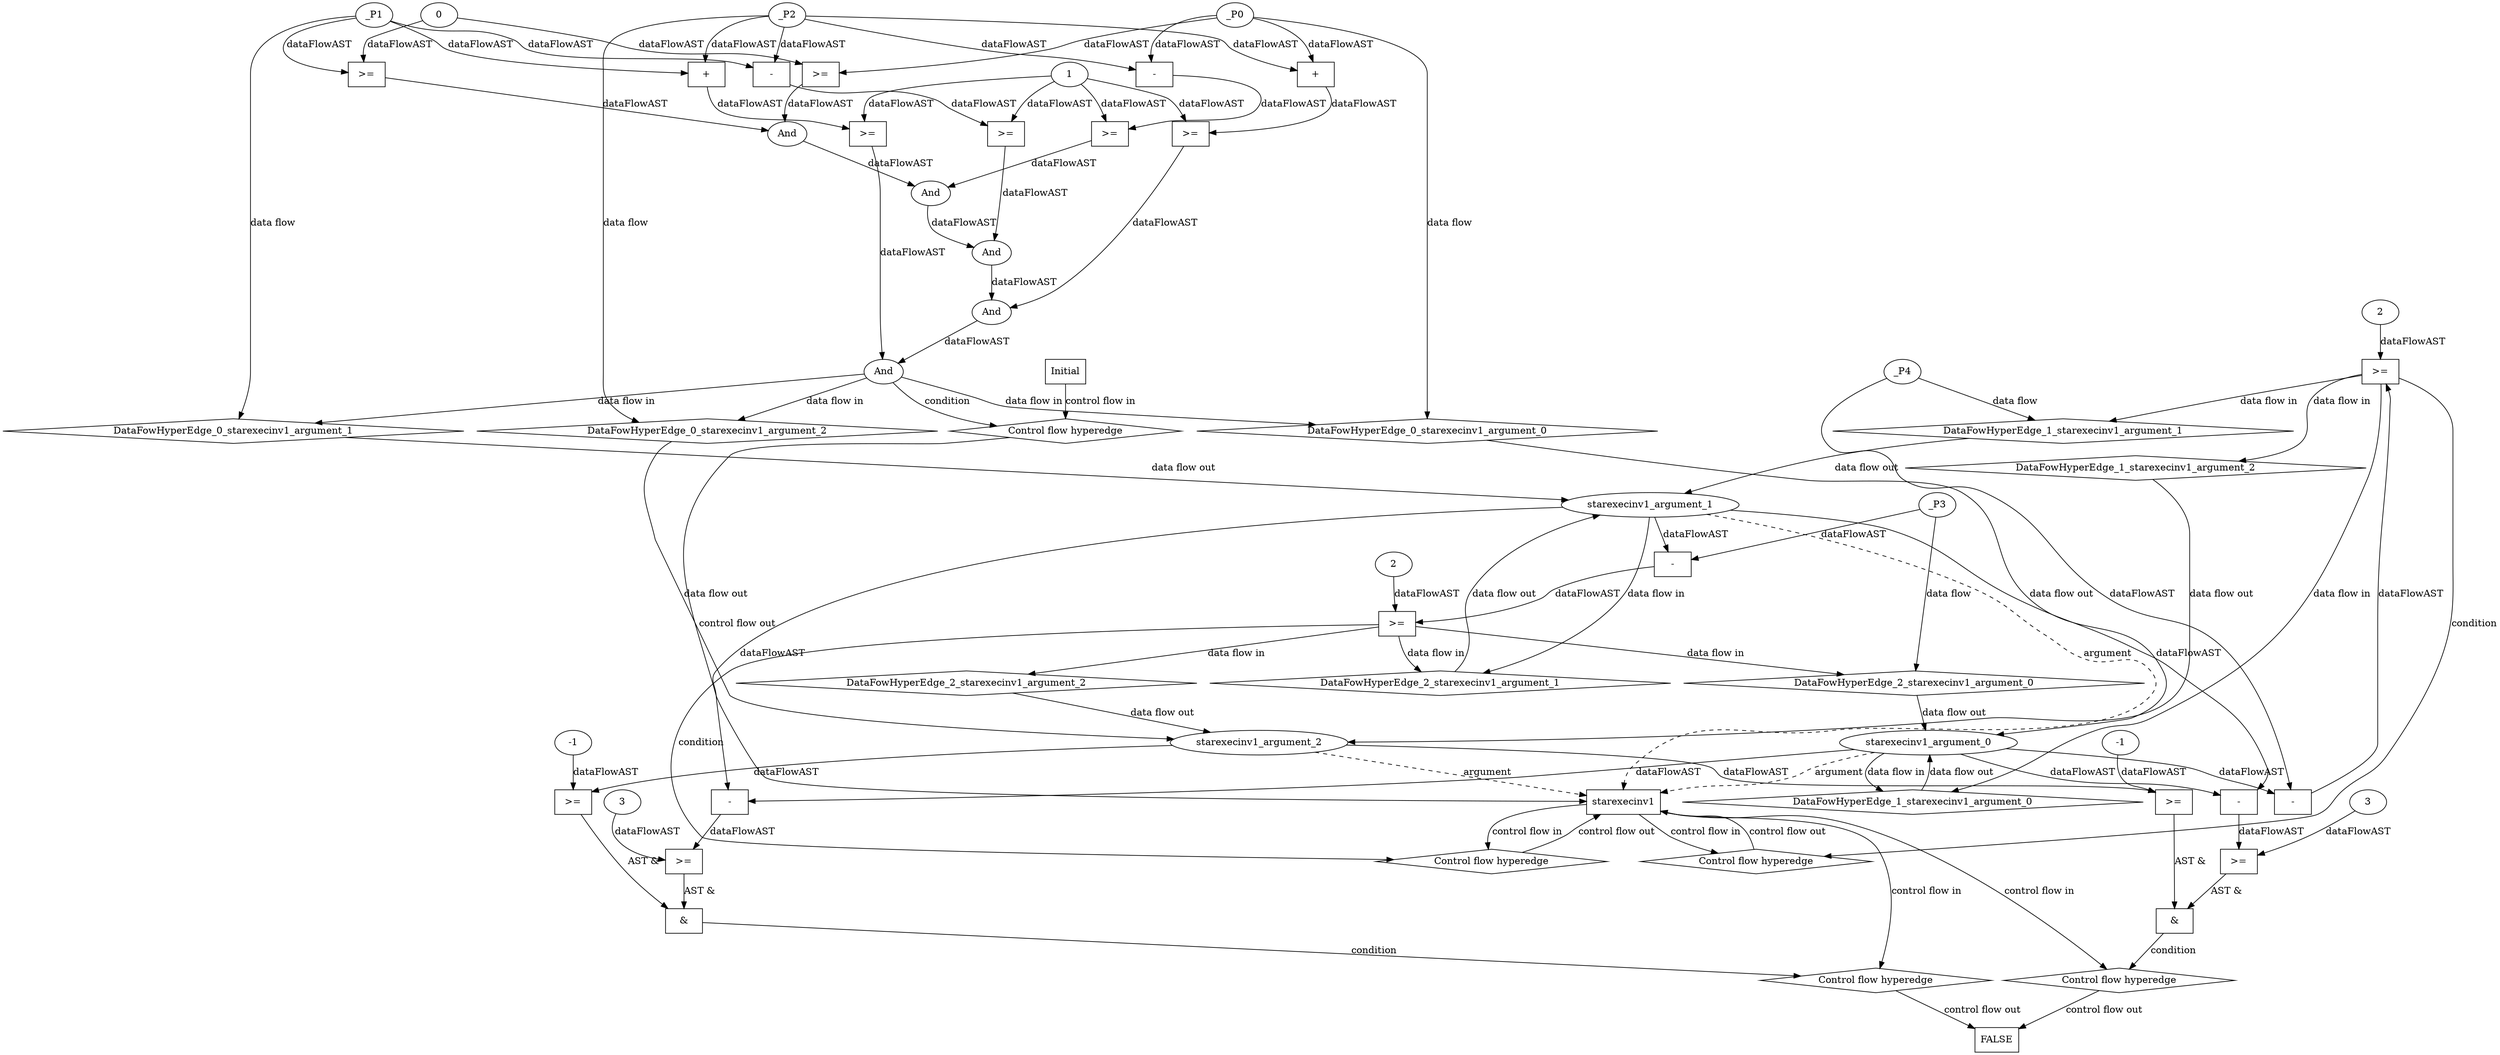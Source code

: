 digraph dag {
"starexecinv1" [label="starexecinv1" nodeName="starexecinv1" class=cfn  shape="rect"];
FALSE [label="FALSE" nodeName=FALSE class=cfn  shape="rect"];
Initial [label="Initial" nodeName=Initial class=cfn  shape="rect"];
ControlFowHyperEdge_0 [label="Control flow hyperedge" nodeName=ControlFowHyperEdge_0 class=controlFlowHyperEdge shape="diamond"];
"Initial" -> ControlFowHyperEdge_0 [label="control flow in"]
ControlFowHyperEdge_0 -> "starexecinv1" [label="control flow out"]
ControlFowHyperEdge_1 [label="Control flow hyperedge" nodeName=ControlFowHyperEdge_1 class=controlFlowHyperEdge shape="diamond"];
"starexecinv1" -> ControlFowHyperEdge_1 [label="control flow in"]
ControlFowHyperEdge_1 -> "starexecinv1" [label="control flow out"]
ControlFowHyperEdge_2 [label="Control flow hyperedge" nodeName=ControlFowHyperEdge_2 class=controlFlowHyperEdge shape="diamond"];
"starexecinv1" -> ControlFowHyperEdge_2 [label="control flow in"]
ControlFowHyperEdge_2 -> "starexecinv1" [label="control flow out"]
ControlFowHyperEdge_3 [label="Control flow hyperedge" nodeName=ControlFowHyperEdge_3 class=controlFlowHyperEdge shape="diamond"];
"starexecinv1" -> ControlFowHyperEdge_3 [label="control flow in"]
ControlFowHyperEdge_3 -> "FALSE" [label="control flow out"]
ControlFowHyperEdge_4 [label="Control flow hyperedge" nodeName=ControlFowHyperEdge_4 class=controlFlowHyperEdge shape="diamond"];
"starexecinv1" -> ControlFowHyperEdge_4 [label="control flow in"]
ControlFowHyperEdge_4 -> "FALSE" [label="control flow out"]
"starexecinv1_argument_0" [label="starexecinv1_argument_0" nodeName=argument0 class=argument  head="starexecinv1" shape="oval"];
"starexecinv1_argument_0" -> "starexecinv1"[label="argument" style="dashed"]
"starexecinv1_argument_1" [label="starexecinv1_argument_1" nodeName=argument1 class=argument  head="starexecinv1" shape="oval"];
"starexecinv1_argument_1" -> "starexecinv1"[label="argument" style="dashed"]
"starexecinv1_argument_2" [label="starexecinv1_argument_2" nodeName=argument2 class=argument  head="starexecinv1" shape="oval"];
"starexecinv1_argument_2" -> "starexecinv1"[label="argument" style="dashed"]

"xxxstarexecinv1___Initial_0xxxguard_0_node_0" [label="And" nodeName="xxxstarexecinv1___Initial_0xxxguard_0_node_0" class=Operator ];
"xxxstarexecinv1___Initial_0xxxguard_0_node_1" [label="And" nodeName="xxxstarexecinv1___Initial_0xxxguard_0_node_1" class=Operator ];
"xxxstarexecinv1___Initial_0xxxguard_0_node_2" [label="And" nodeName="xxxstarexecinv1___Initial_0xxxguard_0_node_2" class=Operator ];
"xxxstarexecinv1___Initial_0xxxguard_0_node_3" [label="And" nodeName="xxxstarexecinv1___Initial_0xxxguard_0_node_3" class=Operator ];
"xxxstarexecinv1___Initial_0xxxguard_0_node_4" [label="And" nodeName="xxxstarexecinv1___Initial_0xxxguard_0_node_4" class=Operator ];
"xxxstarexecinv1___Initial_0xxxguard_0_node_5" [label=">=" nodeName="xxxstarexecinv1___Initial_0xxxguard_0_node_5" class=Operator  shape="rect"];
"xxxstarexecinv1___Initial_0xxxguard_0_node_7" [label="0" nodeName="xxxstarexecinv1___Initial_0xxxguard_0_node_7" class=Literal ];
"xxxstarexecinv1___Initial_0xxxguard_0_node_8" [label=">=" nodeName="xxxstarexecinv1___Initial_0xxxguard_0_node_8" class=Operator  shape="rect"];
"xxxstarexecinv1___Initial_0xxxguard_0_node_11" [label=">=" nodeName="xxxstarexecinv1___Initial_0xxxguard_0_node_11" class=Operator  shape="rect"];
"xxxstarexecinv1___Initial_0xxxguard_0_node_12" [label="-" nodeName="xxxstarexecinv1___Initial_0xxxguard_0_node_12" class= Operator shape="rect"];
"xxxstarexecinv1___Initial_0xxxguard_0_node_15" [label="1" nodeName="xxxstarexecinv1___Initial_0xxxguard_0_node_15" class=Literal ];
"xxxstarexecinv1___Initial_0xxxguard_0_node_16" [label=">=" nodeName="xxxstarexecinv1___Initial_0xxxguard_0_node_16" class=Operator  shape="rect"];
"xxxstarexecinv1___Initial_0xxxguard_0_node_17" [label="-" nodeName="xxxstarexecinv1___Initial_0xxxguard_0_node_17" class= Operator shape="rect"];
"xxxstarexecinv1___Initial_0xxxguard_0_node_21" [label=">=" nodeName="xxxstarexecinv1___Initial_0xxxguard_0_node_21" class=Operator  shape="rect"];
"xxxstarexecinv1___Initial_0xxxguard_0_node_22" [label="+" nodeName="xxxstarexecinv1___Initial_0xxxguard_0_node_22" class= Operator shape="rect"];
"xxxstarexecinv1___Initial_0xxxguard_0_node_26" [label=">=" nodeName="xxxstarexecinv1___Initial_0xxxguard_0_node_26" class=Operator  shape="rect"];
"xxxstarexecinv1___Initial_0xxxguard_0_node_27" [label="+" nodeName="xxxstarexecinv1___Initial_0xxxguard_0_node_27" class= Operator shape="rect"];
"xxxstarexecinv1___Initial_0xxxguard_0_node_1" -> "xxxstarexecinv1___Initial_0xxxguard_0_node_0"[label="dataFlowAST"]
"xxxstarexecinv1___Initial_0xxxguard_0_node_26" -> "xxxstarexecinv1___Initial_0xxxguard_0_node_0"[label="dataFlowAST"]
"xxxstarexecinv1___Initial_0xxxguard_0_node_2" -> "xxxstarexecinv1___Initial_0xxxguard_0_node_1"[label="dataFlowAST"]
"xxxstarexecinv1___Initial_0xxxguard_0_node_21" -> "xxxstarexecinv1___Initial_0xxxguard_0_node_1"[label="dataFlowAST"]
"xxxstarexecinv1___Initial_0xxxguard_0_node_3" -> "xxxstarexecinv1___Initial_0xxxguard_0_node_2"[label="dataFlowAST"]
"xxxstarexecinv1___Initial_0xxxguard_0_node_16" -> "xxxstarexecinv1___Initial_0xxxguard_0_node_2"[label="dataFlowAST"]
"xxxstarexecinv1___Initial_0xxxguard_0_node_4" -> "xxxstarexecinv1___Initial_0xxxguard_0_node_3"[label="dataFlowAST"]
"xxxstarexecinv1___Initial_0xxxguard_0_node_11" -> "xxxstarexecinv1___Initial_0xxxguard_0_node_3"[label="dataFlowAST"]
"xxxstarexecinv1___Initial_0xxxguard_0_node_5" -> "xxxstarexecinv1___Initial_0xxxguard_0_node_4"[label="dataFlowAST"]
"xxxstarexecinv1___Initial_0xxxguard_0_node_8" -> "xxxstarexecinv1___Initial_0xxxguard_0_node_4"[label="dataFlowAST"]
"xxxstarexecinv1___Initial_0xxxdataFlow_0_node_0" -> "xxxstarexecinv1___Initial_0xxxguard_0_node_5"[label="dataFlowAST"]
"xxxstarexecinv1___Initial_0xxxguard_0_node_7" -> "xxxstarexecinv1___Initial_0xxxguard_0_node_5"[label="dataFlowAST"]
"xxxstarexecinv1___Initial_0xxxdataFlow1_node_0" -> "xxxstarexecinv1___Initial_0xxxguard_0_node_8"[label="dataFlowAST"]
"xxxstarexecinv1___Initial_0xxxguard_0_node_7" -> "xxxstarexecinv1___Initial_0xxxguard_0_node_8"[label="dataFlowAST"]
"xxxstarexecinv1___Initial_0xxxguard_0_node_12" -> "xxxstarexecinv1___Initial_0xxxguard_0_node_11"[label="dataFlowAST"]
"xxxstarexecinv1___Initial_0xxxguard_0_node_15" -> "xxxstarexecinv1___Initial_0xxxguard_0_node_11"[label="dataFlowAST"]
"xxxstarexecinv1___Initial_0xxxdataFlow2_node_0" -> "xxxstarexecinv1___Initial_0xxxguard_0_node_12"[label="dataFlowAST"]
"xxxstarexecinv1___Initial_0xxxdataFlow_0_node_0" -> "xxxstarexecinv1___Initial_0xxxguard_0_node_12"[label="dataFlowAST"]
"xxxstarexecinv1___Initial_0xxxguard_0_node_17" -> "xxxstarexecinv1___Initial_0xxxguard_0_node_16"[label="dataFlowAST"]
"xxxstarexecinv1___Initial_0xxxguard_0_node_15" -> "xxxstarexecinv1___Initial_0xxxguard_0_node_16"[label="dataFlowAST"]
"xxxstarexecinv1___Initial_0xxxdataFlow2_node_0" -> "xxxstarexecinv1___Initial_0xxxguard_0_node_17"[label="dataFlowAST"]
"xxxstarexecinv1___Initial_0xxxdataFlow1_node_0" -> "xxxstarexecinv1___Initial_0xxxguard_0_node_17"[label="dataFlowAST"]
"xxxstarexecinv1___Initial_0xxxguard_0_node_22" -> "xxxstarexecinv1___Initial_0xxxguard_0_node_21"[label="dataFlowAST"]
"xxxstarexecinv1___Initial_0xxxguard_0_node_15" -> "xxxstarexecinv1___Initial_0xxxguard_0_node_21"[label="dataFlowAST"]
"xxxstarexecinv1___Initial_0xxxdataFlow2_node_0" -> "xxxstarexecinv1___Initial_0xxxguard_0_node_22"[label="dataFlowAST"]
"xxxstarexecinv1___Initial_0xxxdataFlow_0_node_0" -> "xxxstarexecinv1___Initial_0xxxguard_0_node_22"[label="dataFlowAST"]
"xxxstarexecinv1___Initial_0xxxguard_0_node_27" -> "xxxstarexecinv1___Initial_0xxxguard_0_node_26"[label="dataFlowAST"]
"xxxstarexecinv1___Initial_0xxxguard_0_node_15" -> "xxxstarexecinv1___Initial_0xxxguard_0_node_26"[label="dataFlowAST"]
"xxxstarexecinv1___Initial_0xxxdataFlow2_node_0" -> "xxxstarexecinv1___Initial_0xxxguard_0_node_27"[label="dataFlowAST"]
"xxxstarexecinv1___Initial_0xxxdataFlow1_node_0" -> "xxxstarexecinv1___Initial_0xxxguard_0_node_27"[label="dataFlowAST"]

"xxxstarexecinv1___Initial_0xxxguard_0_node_0" -> "ControlFowHyperEdge_0" [label="condition"];
"xxxstarexecinv1___Initial_0xxxdataFlow_0_node_0" [label="_P0" nodeName="xxxstarexecinv1___Initial_0xxxdataFlow_0_node_0" class=Constant ];

"xxxstarexecinv1___Initial_0xxxdataFlow_0_node_0" -> "DataFowHyperEdge_0_starexecinv1_argument_0" [label="data flow"];
"xxxstarexecinv1___Initial_0xxxdataFlow1_node_0" [label="_P1" nodeName="xxxstarexecinv1___Initial_0xxxdataFlow1_node_0" class=Constant ];

"xxxstarexecinv1___Initial_0xxxdataFlow1_node_0" -> "DataFowHyperEdge_0_starexecinv1_argument_1" [label="data flow"];
"xxxstarexecinv1___Initial_0xxxdataFlow2_node_0" [label="_P2" nodeName="xxxstarexecinv1___Initial_0xxxdataFlow2_node_0" class=Constant ];

"xxxstarexecinv1___Initial_0xxxdataFlow2_node_0" -> "DataFowHyperEdge_0_starexecinv1_argument_2" [label="data flow"];
"xxxstarexecinv1___starexecinv1_1xxxguard_0_node_0" [label=">=" nodeName="xxxstarexecinv1___starexecinv1_1xxxguard_0_node_0" class=Operator  shape="rect"];
"xxxstarexecinv1___starexecinv1_1xxxguard_0_node_1" [label="-" nodeName="xxxstarexecinv1___starexecinv1_1xxxguard_0_node_1" class= Operator shape="rect"];
"xxxstarexecinv1___starexecinv1_1xxxguard_0_node_4" [label="2" nodeName="xxxstarexecinv1___starexecinv1_1xxxguard_0_node_4" class=Literal ];
"xxxstarexecinv1___starexecinv1_1xxxguard_0_node_1" -> "xxxstarexecinv1___starexecinv1_1xxxguard_0_node_0"[label="dataFlowAST"]
"xxxstarexecinv1___starexecinv1_1xxxguard_0_node_4" -> "xxxstarexecinv1___starexecinv1_1xxxguard_0_node_0"[label="dataFlowAST"]
"starexecinv1_argument_0" -> "xxxstarexecinv1___starexecinv1_1xxxguard_0_node_1"[label="dataFlowAST"]
"xxxstarexecinv1___starexecinv1_1xxxdataFlow_0_node_0" -> "xxxstarexecinv1___starexecinv1_1xxxguard_0_node_1"[label="dataFlowAST"]

"xxxstarexecinv1___starexecinv1_1xxxguard_0_node_0" -> "ControlFowHyperEdge_1" [label="condition"];
"xxxstarexecinv1___starexecinv1_1xxxdataFlow_0_node_0" [label="_P4" nodeName="xxxstarexecinv1___starexecinv1_1xxxdataFlow_0_node_0" class=Constant ];

"xxxstarexecinv1___starexecinv1_1xxxdataFlow_0_node_0" -> "DataFowHyperEdge_1_starexecinv1_argument_1" [label="data flow"];
"xxxstarexecinv1___starexecinv1_2xxxguard_0_node_0" [label=">=" nodeName="xxxstarexecinv1___starexecinv1_2xxxguard_0_node_0" class=Operator  shape="rect"];
"xxxstarexecinv1___starexecinv1_2xxxguard_0_node_1" [label="-" nodeName="xxxstarexecinv1___starexecinv1_2xxxguard_0_node_1" class= Operator shape="rect"];
"xxxstarexecinv1___starexecinv1_2xxxguard_0_node_4" [label="2" nodeName="xxxstarexecinv1___starexecinv1_2xxxguard_0_node_4" class=Literal ];
"xxxstarexecinv1___starexecinv1_2xxxguard_0_node_1" -> "xxxstarexecinv1___starexecinv1_2xxxguard_0_node_0"[label="dataFlowAST"]
"xxxstarexecinv1___starexecinv1_2xxxguard_0_node_4" -> "xxxstarexecinv1___starexecinv1_2xxxguard_0_node_0"[label="dataFlowAST"]
"starexecinv1_argument_1" -> "xxxstarexecinv1___starexecinv1_2xxxguard_0_node_1"[label="dataFlowAST"]
"xxxstarexecinv1___starexecinv1_2xxxdataFlow_0_node_0" -> "xxxstarexecinv1___starexecinv1_2xxxguard_0_node_1"[label="dataFlowAST"]

"xxxstarexecinv1___starexecinv1_2xxxguard_0_node_0" -> "ControlFowHyperEdge_2" [label="condition"];
"xxxstarexecinv1___starexecinv1_2xxxdataFlow_0_node_0" [label="_P3" nodeName="xxxstarexecinv1___starexecinv1_2xxxdataFlow_0_node_0" class=Constant ];

"xxxstarexecinv1___starexecinv1_2xxxdataFlow_0_node_0" -> "DataFowHyperEdge_2_starexecinv1_argument_0" [label="data flow"];
"xxxFALSE___starexecinv1_3xxx_and" [label="&" nodeName="xxxFALSE___starexecinv1_3xxx_and" class=Operator shape="rect"];
"xxxFALSE___starexecinv1_3xxxguard_0_node_0" [label=">=" nodeName="xxxFALSE___starexecinv1_3xxxguard_0_node_0" class=Operator  shape="rect"];
"xxxFALSE___starexecinv1_3xxxguard_0_node_1" [label="-1" nodeName="xxxFALSE___starexecinv1_3xxxguard_0_node_1" class=Literal ];
"xxxFALSE___starexecinv1_3xxxguard_0_node_1" -> "xxxFALSE___starexecinv1_3xxxguard_0_node_0"[label="dataFlowAST"]
"starexecinv1_argument_2" -> "xxxFALSE___starexecinv1_3xxxguard_0_node_0"[label="dataFlowAST"]

"xxxFALSE___starexecinv1_3xxxguard_0_node_0" -> "xxxFALSE___starexecinv1_3xxx_and" [label="AST &"];
"xxxFALSE___starexecinv1_3xxxguard1_node_0" [label=">=" nodeName="xxxFALSE___starexecinv1_3xxxguard1_node_0" class=Operator  shape="rect"];
"xxxFALSE___starexecinv1_3xxxguard1_node_1" [label="-" nodeName="xxxFALSE___starexecinv1_3xxxguard1_node_1" class= Operator shape="rect"];
"xxxFALSE___starexecinv1_3xxxguard1_node_4" [label="3" nodeName="xxxFALSE___starexecinv1_3xxxguard1_node_4" class=Literal ];
"xxxFALSE___starexecinv1_3xxxguard1_node_1" -> "xxxFALSE___starexecinv1_3xxxguard1_node_0"[label="dataFlowAST"]
"xxxFALSE___starexecinv1_3xxxguard1_node_4" -> "xxxFALSE___starexecinv1_3xxxguard1_node_0"[label="dataFlowAST"]
"starexecinv1_argument_1" -> "xxxFALSE___starexecinv1_3xxxguard1_node_1"[label="dataFlowAST"]
"starexecinv1_argument_0" -> "xxxFALSE___starexecinv1_3xxxguard1_node_1"[label="dataFlowAST"]

"xxxFALSE___starexecinv1_3xxxguard1_node_0" -> "xxxFALSE___starexecinv1_3xxx_and" [label="AST &"];
"xxxFALSE___starexecinv1_3xxx_and" -> "ControlFowHyperEdge_3" [label="condition"];
"xxxFALSE___starexecinv1_4xxx_and" [label="&" nodeName="xxxFALSE___starexecinv1_4xxx_and" class=Operator shape="rect"];
"xxxFALSE___starexecinv1_4xxxguard_0_node_0" [label=">=" nodeName="xxxFALSE___starexecinv1_4xxxguard_0_node_0" class=Operator  shape="rect"];
"xxxFALSE___starexecinv1_4xxxguard_0_node_1" [label="-1" nodeName="xxxFALSE___starexecinv1_4xxxguard_0_node_1" class=Literal ];
"xxxFALSE___starexecinv1_4xxxguard_0_node_1" -> "xxxFALSE___starexecinv1_4xxxguard_0_node_0"[label="dataFlowAST"]
"starexecinv1_argument_2" -> "xxxFALSE___starexecinv1_4xxxguard_0_node_0"[label="dataFlowAST"]

"xxxFALSE___starexecinv1_4xxxguard_0_node_0" -> "xxxFALSE___starexecinv1_4xxx_and" [label="AST &"];
"xxxFALSE___starexecinv1_4xxxguard1_node_0" [label=">=" nodeName="xxxFALSE___starexecinv1_4xxxguard1_node_0" class=Operator  shape="rect"];
"xxxFALSE___starexecinv1_4xxxguard1_node_1" [label="-" nodeName="xxxFALSE___starexecinv1_4xxxguard1_node_1" class= Operator shape="rect"];
"xxxFALSE___starexecinv1_4xxxguard1_node_4" [label="3" nodeName="xxxFALSE___starexecinv1_4xxxguard1_node_4" class=Literal ];
"xxxFALSE___starexecinv1_4xxxguard1_node_1" -> "xxxFALSE___starexecinv1_4xxxguard1_node_0"[label="dataFlowAST"]
"xxxFALSE___starexecinv1_4xxxguard1_node_4" -> "xxxFALSE___starexecinv1_4xxxguard1_node_0"[label="dataFlowAST"]
"starexecinv1_argument_0" -> "xxxFALSE___starexecinv1_4xxxguard1_node_1"[label="dataFlowAST"]
"starexecinv1_argument_1" -> "xxxFALSE___starexecinv1_4xxxguard1_node_1"[label="dataFlowAST"]

"xxxFALSE___starexecinv1_4xxxguard1_node_0" -> "xxxFALSE___starexecinv1_4xxx_and" [label="AST &"];
"xxxFALSE___starexecinv1_4xxx_and" -> "ControlFowHyperEdge_4" [label="condition"];
"DataFowHyperEdge_0_starexecinv1_argument_0" [label="DataFowHyperEdge_0_starexecinv1_argument_0" nodeName="DataFowHyperEdge_0_starexecinv1_argument_0" class=DataFlowHyperedge shape="diamond"];
"DataFowHyperEdge_0_starexecinv1_argument_0" -> "starexecinv1_argument_0"[label="data flow out"]
"xxxstarexecinv1___Initial_0xxxguard_0_node_0" -> "DataFowHyperEdge_0_starexecinv1_argument_0"[label="data flow in"]
"DataFowHyperEdge_0_starexecinv1_argument_1" [label="DataFowHyperEdge_0_starexecinv1_argument_1" nodeName="DataFowHyperEdge_0_starexecinv1_argument_1" class=DataFlowHyperedge shape="diamond"];
"DataFowHyperEdge_0_starexecinv1_argument_1" -> "starexecinv1_argument_1"[label="data flow out"]
"xxxstarexecinv1___Initial_0xxxguard_0_node_0" -> "DataFowHyperEdge_0_starexecinv1_argument_1"[label="data flow in"]
"DataFowHyperEdge_0_starexecinv1_argument_2" [label="DataFowHyperEdge_0_starexecinv1_argument_2" nodeName="DataFowHyperEdge_0_starexecinv1_argument_2" class=DataFlowHyperedge shape="diamond"];
"DataFowHyperEdge_0_starexecinv1_argument_2" -> "starexecinv1_argument_2"[label="data flow out"]
"xxxstarexecinv1___Initial_0xxxguard_0_node_0" -> "DataFowHyperEdge_0_starexecinv1_argument_2"[label="data flow in"]
"DataFowHyperEdge_1_starexecinv1_argument_0" [label="DataFowHyperEdge_1_starexecinv1_argument_0" nodeName="DataFowHyperEdge_1_starexecinv1_argument_0" class=DataFlowHyperedge shape="diamond"];
"DataFowHyperEdge_1_starexecinv1_argument_0" -> "starexecinv1_argument_0"[label="data flow out"]
"xxxstarexecinv1___starexecinv1_1xxxguard_0_node_0" -> "DataFowHyperEdge_1_starexecinv1_argument_0"[label="data flow in"]
"DataFowHyperEdge_1_starexecinv1_argument_1" [label="DataFowHyperEdge_1_starexecinv1_argument_1" nodeName="DataFowHyperEdge_1_starexecinv1_argument_1" class=DataFlowHyperedge shape="diamond"];
"DataFowHyperEdge_1_starexecinv1_argument_1" -> "starexecinv1_argument_1"[label="data flow out"]
"xxxstarexecinv1___starexecinv1_1xxxguard_0_node_0" -> "DataFowHyperEdge_1_starexecinv1_argument_1"[label="data flow in"]
"DataFowHyperEdge_1_starexecinv1_argument_2" [label="DataFowHyperEdge_1_starexecinv1_argument_2" nodeName="DataFowHyperEdge_1_starexecinv1_argument_2" class=DataFlowHyperedge shape="diamond"];
"DataFowHyperEdge_1_starexecinv1_argument_2" -> "starexecinv1_argument_2"[label="data flow out"]
"xxxstarexecinv1___starexecinv1_1xxxguard_0_node_0" -> "DataFowHyperEdge_1_starexecinv1_argument_2"[label="data flow in"]
"DataFowHyperEdge_2_starexecinv1_argument_0" [label="DataFowHyperEdge_2_starexecinv1_argument_0" nodeName="DataFowHyperEdge_2_starexecinv1_argument_0" class=DataFlowHyperedge shape="diamond"];
"DataFowHyperEdge_2_starexecinv1_argument_0" -> "starexecinv1_argument_0"[label="data flow out"]
"xxxstarexecinv1___starexecinv1_2xxxguard_0_node_0" -> "DataFowHyperEdge_2_starexecinv1_argument_0"[label="data flow in"]
"DataFowHyperEdge_2_starexecinv1_argument_1" [label="DataFowHyperEdge_2_starexecinv1_argument_1" nodeName="DataFowHyperEdge_2_starexecinv1_argument_1" class=DataFlowHyperedge shape="diamond"];
"DataFowHyperEdge_2_starexecinv1_argument_1" -> "starexecinv1_argument_1"[label="data flow out"]
"xxxstarexecinv1___starexecinv1_2xxxguard_0_node_0" -> "DataFowHyperEdge_2_starexecinv1_argument_1"[label="data flow in"]
"DataFowHyperEdge_2_starexecinv1_argument_2" [label="DataFowHyperEdge_2_starexecinv1_argument_2" nodeName="DataFowHyperEdge_2_starexecinv1_argument_2" class=DataFlowHyperedge shape="diamond"];
"DataFowHyperEdge_2_starexecinv1_argument_2" -> "starexecinv1_argument_2"[label="data flow out"]
"xxxstarexecinv1___starexecinv1_2xxxguard_0_node_0" -> "DataFowHyperEdge_2_starexecinv1_argument_2"[label="data flow in"]
"starexecinv1_argument_0" -> "DataFowHyperEdge_1_starexecinv1_argument_0"[label="data flow in"]
"starexecinv1_argument_1" -> "DataFowHyperEdge_2_starexecinv1_argument_1"[label="data flow in"]




}

